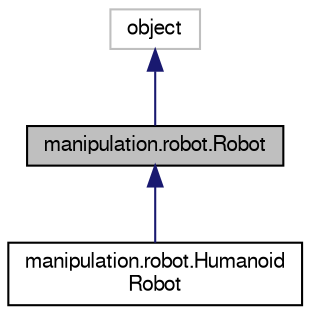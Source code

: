 digraph "manipulation.robot.Robot"
{
  edge [fontname="FreeSans",fontsize="10",labelfontname="FreeSans",labelfontsize="10"];
  node [fontname="FreeSans",fontsize="10",shape=record];
  Node1 [label="manipulation.robot.Robot",height=0.2,width=0.4,color="black", fillcolor="grey75", style="filled" fontcolor="black"];
  Node2 -> Node1 [dir="back",color="midnightblue",fontsize="10",style="solid",fontname="FreeSans"];
  Node2 [label="object",height=0.2,width=0.4,color="grey75", fillcolor="white", style="filled"];
  Node1 -> Node3 [dir="back",color="midnightblue",fontsize="10",style="solid",fontname="FreeSans"];
  Node3 [label="manipulation.robot.Humanoid\lRobot",height=0.2,width=0.4,color="black", fillcolor="white", style="filled",URL="$a00009.html"];
}
